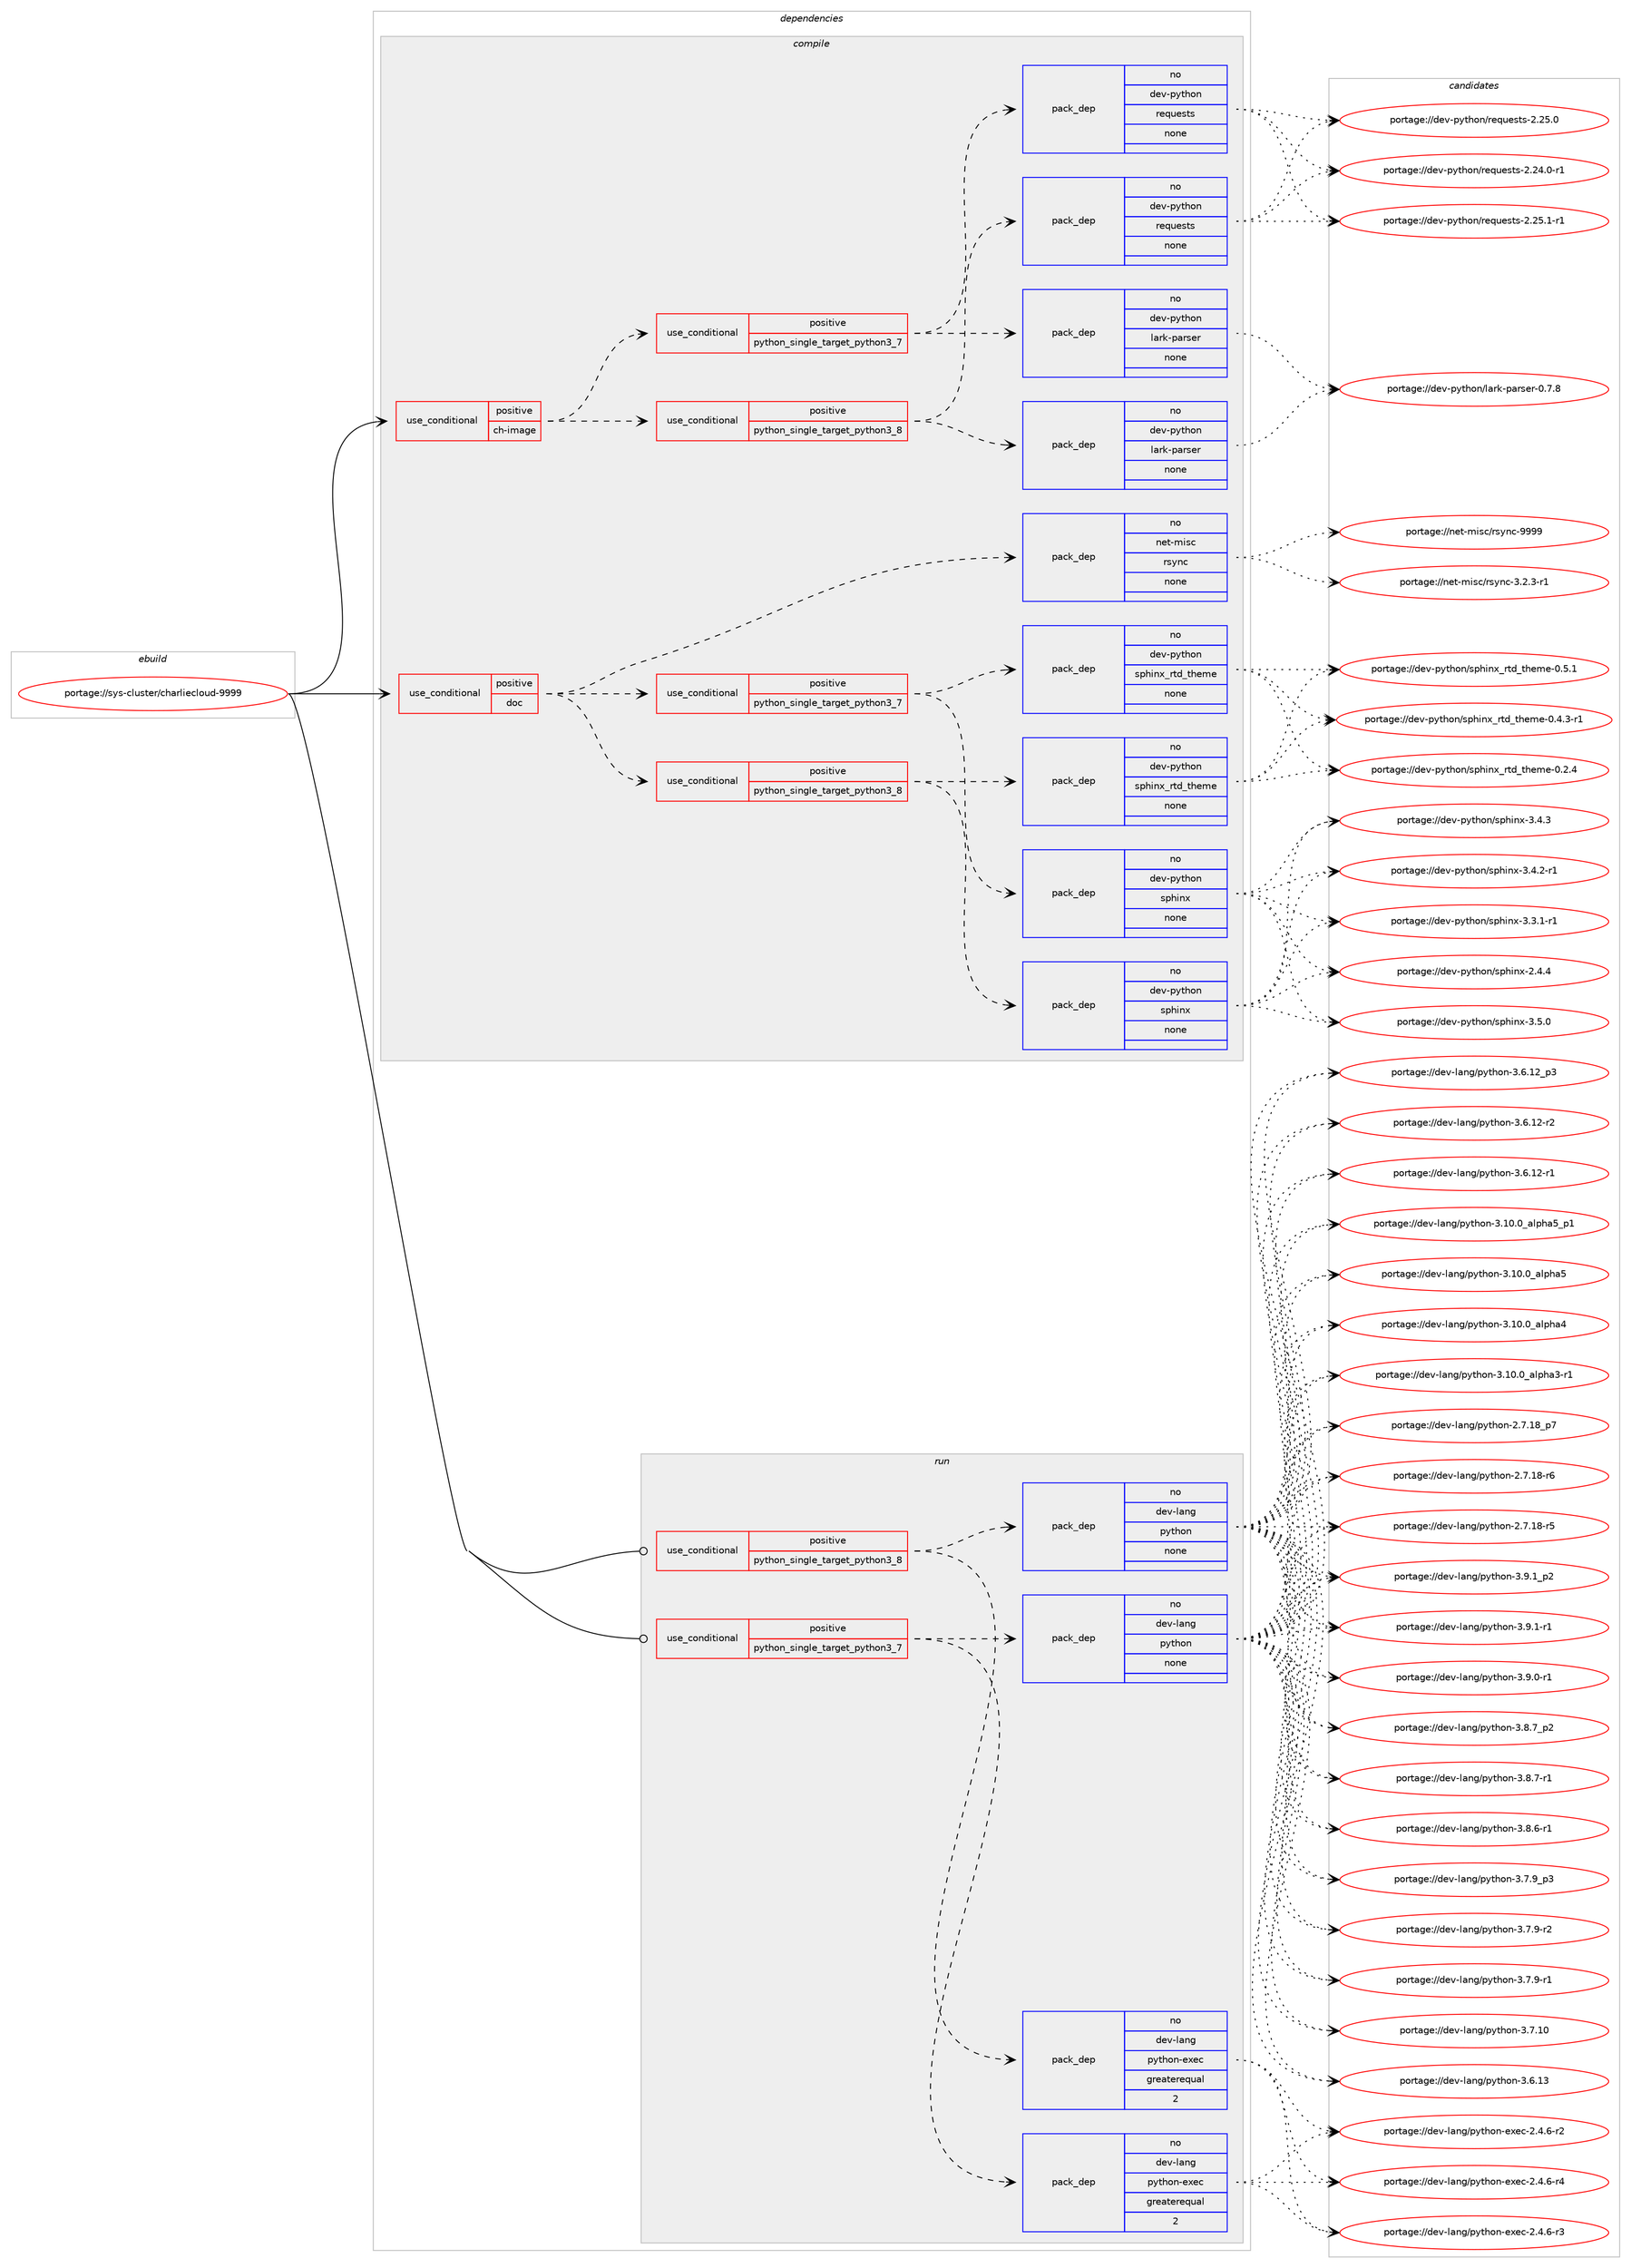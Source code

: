digraph prolog {

# *************
# Graph options
# *************

newrank=true;
concentrate=true;
compound=true;
graph [rankdir=LR,fontname=Helvetica,fontsize=10,ranksep=1.5];#, ranksep=2.5, nodesep=0.2];
edge  [arrowhead=vee];
node  [fontname=Helvetica,fontsize=10];

# **********
# The ebuild
# **********

subgraph cluster_leftcol {
color=gray;
rank=same;
label=<<i>ebuild</i>>;
id [label="portage://sys-cluster/charliecloud-9999", color=red, width=4, href="../sys-cluster/charliecloud-9999.svg"];
}

# ****************
# The dependencies
# ****************

subgraph cluster_midcol {
color=gray;
label=<<i>dependencies</i>>;
subgraph cluster_compile {
fillcolor="#eeeeee";
style=filled;
label=<<i>compile</i>>;
subgraph cond1845 {
dependency6587 [label=<<TABLE BORDER="0" CELLBORDER="1" CELLSPACING="0" CELLPADDING="4"><TR><TD ROWSPAN="3" CELLPADDING="10">use_conditional</TD></TR><TR><TD>positive</TD></TR><TR><TD>ch-image</TD></TR></TABLE>>, shape=none, color=red];
subgraph cond1846 {
dependency6588 [label=<<TABLE BORDER="0" CELLBORDER="1" CELLSPACING="0" CELLPADDING="4"><TR><TD ROWSPAN="3" CELLPADDING="10">use_conditional</TD></TR><TR><TD>positive</TD></TR><TR><TD>python_single_target_python3_7</TD></TR></TABLE>>, shape=none, color=red];
subgraph pack4669 {
dependency6589 [label=<<TABLE BORDER="0" CELLBORDER="1" CELLSPACING="0" CELLPADDING="4" WIDTH="220"><TR><TD ROWSPAN="6" CELLPADDING="30">pack_dep</TD></TR><TR><TD WIDTH="110">no</TD></TR><TR><TD>dev-python</TD></TR><TR><TD>lark-parser</TD></TR><TR><TD>none</TD></TR><TR><TD></TD></TR></TABLE>>, shape=none, color=blue];
}
dependency6588:e -> dependency6589:w [weight=20,style="dashed",arrowhead="vee"];
subgraph pack4670 {
dependency6590 [label=<<TABLE BORDER="0" CELLBORDER="1" CELLSPACING="0" CELLPADDING="4" WIDTH="220"><TR><TD ROWSPAN="6" CELLPADDING="30">pack_dep</TD></TR><TR><TD WIDTH="110">no</TD></TR><TR><TD>dev-python</TD></TR><TR><TD>requests</TD></TR><TR><TD>none</TD></TR><TR><TD></TD></TR></TABLE>>, shape=none, color=blue];
}
dependency6588:e -> dependency6590:w [weight=20,style="dashed",arrowhead="vee"];
}
dependency6587:e -> dependency6588:w [weight=20,style="dashed",arrowhead="vee"];
subgraph cond1847 {
dependency6591 [label=<<TABLE BORDER="0" CELLBORDER="1" CELLSPACING="0" CELLPADDING="4"><TR><TD ROWSPAN="3" CELLPADDING="10">use_conditional</TD></TR><TR><TD>positive</TD></TR><TR><TD>python_single_target_python3_8</TD></TR></TABLE>>, shape=none, color=red];
subgraph pack4671 {
dependency6592 [label=<<TABLE BORDER="0" CELLBORDER="1" CELLSPACING="0" CELLPADDING="4" WIDTH="220"><TR><TD ROWSPAN="6" CELLPADDING="30">pack_dep</TD></TR><TR><TD WIDTH="110">no</TD></TR><TR><TD>dev-python</TD></TR><TR><TD>lark-parser</TD></TR><TR><TD>none</TD></TR><TR><TD></TD></TR></TABLE>>, shape=none, color=blue];
}
dependency6591:e -> dependency6592:w [weight=20,style="dashed",arrowhead="vee"];
subgraph pack4672 {
dependency6593 [label=<<TABLE BORDER="0" CELLBORDER="1" CELLSPACING="0" CELLPADDING="4" WIDTH="220"><TR><TD ROWSPAN="6" CELLPADDING="30">pack_dep</TD></TR><TR><TD WIDTH="110">no</TD></TR><TR><TD>dev-python</TD></TR><TR><TD>requests</TD></TR><TR><TD>none</TD></TR><TR><TD></TD></TR></TABLE>>, shape=none, color=blue];
}
dependency6591:e -> dependency6593:w [weight=20,style="dashed",arrowhead="vee"];
}
dependency6587:e -> dependency6591:w [weight=20,style="dashed",arrowhead="vee"];
}
id:e -> dependency6587:w [weight=20,style="solid",arrowhead="vee"];
subgraph cond1848 {
dependency6594 [label=<<TABLE BORDER="0" CELLBORDER="1" CELLSPACING="0" CELLPADDING="4"><TR><TD ROWSPAN="3" CELLPADDING="10">use_conditional</TD></TR><TR><TD>positive</TD></TR><TR><TD>doc</TD></TR></TABLE>>, shape=none, color=red];
subgraph cond1849 {
dependency6595 [label=<<TABLE BORDER="0" CELLBORDER="1" CELLSPACING="0" CELLPADDING="4"><TR><TD ROWSPAN="3" CELLPADDING="10">use_conditional</TD></TR><TR><TD>positive</TD></TR><TR><TD>python_single_target_python3_7</TD></TR></TABLE>>, shape=none, color=red];
subgraph pack4673 {
dependency6596 [label=<<TABLE BORDER="0" CELLBORDER="1" CELLSPACING="0" CELLPADDING="4" WIDTH="220"><TR><TD ROWSPAN="6" CELLPADDING="30">pack_dep</TD></TR><TR><TD WIDTH="110">no</TD></TR><TR><TD>dev-python</TD></TR><TR><TD>sphinx</TD></TR><TR><TD>none</TD></TR><TR><TD></TD></TR></TABLE>>, shape=none, color=blue];
}
dependency6595:e -> dependency6596:w [weight=20,style="dashed",arrowhead="vee"];
subgraph pack4674 {
dependency6597 [label=<<TABLE BORDER="0" CELLBORDER="1" CELLSPACING="0" CELLPADDING="4" WIDTH="220"><TR><TD ROWSPAN="6" CELLPADDING="30">pack_dep</TD></TR><TR><TD WIDTH="110">no</TD></TR><TR><TD>dev-python</TD></TR><TR><TD>sphinx_rtd_theme</TD></TR><TR><TD>none</TD></TR><TR><TD></TD></TR></TABLE>>, shape=none, color=blue];
}
dependency6595:e -> dependency6597:w [weight=20,style="dashed",arrowhead="vee"];
}
dependency6594:e -> dependency6595:w [weight=20,style="dashed",arrowhead="vee"];
subgraph cond1850 {
dependency6598 [label=<<TABLE BORDER="0" CELLBORDER="1" CELLSPACING="0" CELLPADDING="4"><TR><TD ROWSPAN="3" CELLPADDING="10">use_conditional</TD></TR><TR><TD>positive</TD></TR><TR><TD>python_single_target_python3_8</TD></TR></TABLE>>, shape=none, color=red];
subgraph pack4675 {
dependency6599 [label=<<TABLE BORDER="0" CELLBORDER="1" CELLSPACING="0" CELLPADDING="4" WIDTH="220"><TR><TD ROWSPAN="6" CELLPADDING="30">pack_dep</TD></TR><TR><TD WIDTH="110">no</TD></TR><TR><TD>dev-python</TD></TR><TR><TD>sphinx</TD></TR><TR><TD>none</TD></TR><TR><TD></TD></TR></TABLE>>, shape=none, color=blue];
}
dependency6598:e -> dependency6599:w [weight=20,style="dashed",arrowhead="vee"];
subgraph pack4676 {
dependency6600 [label=<<TABLE BORDER="0" CELLBORDER="1" CELLSPACING="0" CELLPADDING="4" WIDTH="220"><TR><TD ROWSPAN="6" CELLPADDING="30">pack_dep</TD></TR><TR><TD WIDTH="110">no</TD></TR><TR><TD>dev-python</TD></TR><TR><TD>sphinx_rtd_theme</TD></TR><TR><TD>none</TD></TR><TR><TD></TD></TR></TABLE>>, shape=none, color=blue];
}
dependency6598:e -> dependency6600:w [weight=20,style="dashed",arrowhead="vee"];
}
dependency6594:e -> dependency6598:w [weight=20,style="dashed",arrowhead="vee"];
subgraph pack4677 {
dependency6601 [label=<<TABLE BORDER="0" CELLBORDER="1" CELLSPACING="0" CELLPADDING="4" WIDTH="220"><TR><TD ROWSPAN="6" CELLPADDING="30">pack_dep</TD></TR><TR><TD WIDTH="110">no</TD></TR><TR><TD>net-misc</TD></TR><TR><TD>rsync</TD></TR><TR><TD>none</TD></TR><TR><TD></TD></TR></TABLE>>, shape=none, color=blue];
}
dependency6594:e -> dependency6601:w [weight=20,style="dashed",arrowhead="vee"];
}
id:e -> dependency6594:w [weight=20,style="solid",arrowhead="vee"];
}
subgraph cluster_compileandrun {
fillcolor="#eeeeee";
style=filled;
label=<<i>compile and run</i>>;
}
subgraph cluster_run {
fillcolor="#eeeeee";
style=filled;
label=<<i>run</i>>;
subgraph cond1851 {
dependency6602 [label=<<TABLE BORDER="0" CELLBORDER="1" CELLSPACING="0" CELLPADDING="4"><TR><TD ROWSPAN="3" CELLPADDING="10">use_conditional</TD></TR><TR><TD>positive</TD></TR><TR><TD>python_single_target_python3_7</TD></TR></TABLE>>, shape=none, color=red];
subgraph pack4678 {
dependency6603 [label=<<TABLE BORDER="0" CELLBORDER="1" CELLSPACING="0" CELLPADDING="4" WIDTH="220"><TR><TD ROWSPAN="6" CELLPADDING="30">pack_dep</TD></TR><TR><TD WIDTH="110">no</TD></TR><TR><TD>dev-lang</TD></TR><TR><TD>python</TD></TR><TR><TD>none</TD></TR><TR><TD></TD></TR></TABLE>>, shape=none, color=blue];
}
dependency6602:e -> dependency6603:w [weight=20,style="dashed",arrowhead="vee"];
subgraph pack4679 {
dependency6604 [label=<<TABLE BORDER="0" CELLBORDER="1" CELLSPACING="0" CELLPADDING="4" WIDTH="220"><TR><TD ROWSPAN="6" CELLPADDING="30">pack_dep</TD></TR><TR><TD WIDTH="110">no</TD></TR><TR><TD>dev-lang</TD></TR><TR><TD>python-exec</TD></TR><TR><TD>greaterequal</TD></TR><TR><TD>2</TD></TR></TABLE>>, shape=none, color=blue];
}
dependency6602:e -> dependency6604:w [weight=20,style="dashed",arrowhead="vee"];
}
id:e -> dependency6602:w [weight=20,style="solid",arrowhead="odot"];
subgraph cond1852 {
dependency6605 [label=<<TABLE BORDER="0" CELLBORDER="1" CELLSPACING="0" CELLPADDING="4"><TR><TD ROWSPAN="3" CELLPADDING="10">use_conditional</TD></TR><TR><TD>positive</TD></TR><TR><TD>python_single_target_python3_8</TD></TR></TABLE>>, shape=none, color=red];
subgraph pack4680 {
dependency6606 [label=<<TABLE BORDER="0" CELLBORDER="1" CELLSPACING="0" CELLPADDING="4" WIDTH="220"><TR><TD ROWSPAN="6" CELLPADDING="30">pack_dep</TD></TR><TR><TD WIDTH="110">no</TD></TR><TR><TD>dev-lang</TD></TR><TR><TD>python</TD></TR><TR><TD>none</TD></TR><TR><TD></TD></TR></TABLE>>, shape=none, color=blue];
}
dependency6605:e -> dependency6606:w [weight=20,style="dashed",arrowhead="vee"];
subgraph pack4681 {
dependency6607 [label=<<TABLE BORDER="0" CELLBORDER="1" CELLSPACING="0" CELLPADDING="4" WIDTH="220"><TR><TD ROWSPAN="6" CELLPADDING="30">pack_dep</TD></TR><TR><TD WIDTH="110">no</TD></TR><TR><TD>dev-lang</TD></TR><TR><TD>python-exec</TD></TR><TR><TD>greaterequal</TD></TR><TR><TD>2</TD></TR></TABLE>>, shape=none, color=blue];
}
dependency6605:e -> dependency6607:w [weight=20,style="dashed",arrowhead="vee"];
}
id:e -> dependency6605:w [weight=20,style="solid",arrowhead="odot"];
}
}

# **************
# The candidates
# **************

subgraph cluster_choices {
rank=same;
color=gray;
label=<<i>candidates</i>>;

subgraph choice4669 {
color=black;
nodesep=1;
choice1001011184511212111610411111047108971141074511297114115101114454846554656 [label="portage://dev-python/lark-parser-0.7.8", color=red, width=4,href="../dev-python/lark-parser-0.7.8.svg"];
dependency6589:e -> choice1001011184511212111610411111047108971141074511297114115101114454846554656:w [style=dotted,weight="100"];
}
subgraph choice4670 {
color=black;
nodesep=1;
choice1001011184511212111610411111047114101113117101115116115455046505346494511449 [label="portage://dev-python/requests-2.25.1-r1", color=red, width=4,href="../dev-python/requests-2.25.1-r1.svg"];
choice100101118451121211161041111104711410111311710111511611545504650534648 [label="portage://dev-python/requests-2.25.0", color=red, width=4,href="../dev-python/requests-2.25.0.svg"];
choice1001011184511212111610411111047114101113117101115116115455046505246484511449 [label="portage://dev-python/requests-2.24.0-r1", color=red, width=4,href="../dev-python/requests-2.24.0-r1.svg"];
dependency6590:e -> choice1001011184511212111610411111047114101113117101115116115455046505346494511449:w [style=dotted,weight="100"];
dependency6590:e -> choice100101118451121211161041111104711410111311710111511611545504650534648:w [style=dotted,weight="100"];
dependency6590:e -> choice1001011184511212111610411111047114101113117101115116115455046505246484511449:w [style=dotted,weight="100"];
}
subgraph choice4671 {
color=black;
nodesep=1;
choice1001011184511212111610411111047108971141074511297114115101114454846554656 [label="portage://dev-python/lark-parser-0.7.8", color=red, width=4,href="../dev-python/lark-parser-0.7.8.svg"];
dependency6592:e -> choice1001011184511212111610411111047108971141074511297114115101114454846554656:w [style=dotted,weight="100"];
}
subgraph choice4672 {
color=black;
nodesep=1;
choice1001011184511212111610411111047114101113117101115116115455046505346494511449 [label="portage://dev-python/requests-2.25.1-r1", color=red, width=4,href="../dev-python/requests-2.25.1-r1.svg"];
choice100101118451121211161041111104711410111311710111511611545504650534648 [label="portage://dev-python/requests-2.25.0", color=red, width=4,href="../dev-python/requests-2.25.0.svg"];
choice1001011184511212111610411111047114101113117101115116115455046505246484511449 [label="portage://dev-python/requests-2.24.0-r1", color=red, width=4,href="../dev-python/requests-2.24.0-r1.svg"];
dependency6593:e -> choice1001011184511212111610411111047114101113117101115116115455046505346494511449:w [style=dotted,weight="100"];
dependency6593:e -> choice100101118451121211161041111104711410111311710111511611545504650534648:w [style=dotted,weight="100"];
dependency6593:e -> choice1001011184511212111610411111047114101113117101115116115455046505246484511449:w [style=dotted,weight="100"];
}
subgraph choice4673 {
color=black;
nodesep=1;
choice1001011184511212111610411111047115112104105110120455146534648 [label="portage://dev-python/sphinx-3.5.0", color=red, width=4,href="../dev-python/sphinx-3.5.0.svg"];
choice1001011184511212111610411111047115112104105110120455146524651 [label="portage://dev-python/sphinx-3.4.3", color=red, width=4,href="../dev-python/sphinx-3.4.3.svg"];
choice10010111845112121116104111110471151121041051101204551465246504511449 [label="portage://dev-python/sphinx-3.4.2-r1", color=red, width=4,href="../dev-python/sphinx-3.4.2-r1.svg"];
choice10010111845112121116104111110471151121041051101204551465146494511449 [label="portage://dev-python/sphinx-3.3.1-r1", color=red, width=4,href="../dev-python/sphinx-3.3.1-r1.svg"];
choice1001011184511212111610411111047115112104105110120455046524652 [label="portage://dev-python/sphinx-2.4.4", color=red, width=4,href="../dev-python/sphinx-2.4.4.svg"];
dependency6596:e -> choice1001011184511212111610411111047115112104105110120455146534648:w [style=dotted,weight="100"];
dependency6596:e -> choice1001011184511212111610411111047115112104105110120455146524651:w [style=dotted,weight="100"];
dependency6596:e -> choice10010111845112121116104111110471151121041051101204551465246504511449:w [style=dotted,weight="100"];
dependency6596:e -> choice10010111845112121116104111110471151121041051101204551465146494511449:w [style=dotted,weight="100"];
dependency6596:e -> choice1001011184511212111610411111047115112104105110120455046524652:w [style=dotted,weight="100"];
}
subgraph choice4674 {
color=black;
nodesep=1;
choice10010111845112121116104111110471151121041051101209511411610095116104101109101454846534649 [label="portage://dev-python/sphinx_rtd_theme-0.5.1", color=red, width=4,href="../dev-python/sphinx_rtd_theme-0.5.1.svg"];
choice100101118451121211161041111104711511210410511012095114116100951161041011091014548465246514511449 [label="portage://dev-python/sphinx_rtd_theme-0.4.3-r1", color=red, width=4,href="../dev-python/sphinx_rtd_theme-0.4.3-r1.svg"];
choice10010111845112121116104111110471151121041051101209511411610095116104101109101454846504652 [label="portage://dev-python/sphinx_rtd_theme-0.2.4", color=red, width=4,href="../dev-python/sphinx_rtd_theme-0.2.4.svg"];
dependency6597:e -> choice10010111845112121116104111110471151121041051101209511411610095116104101109101454846534649:w [style=dotted,weight="100"];
dependency6597:e -> choice100101118451121211161041111104711511210410511012095114116100951161041011091014548465246514511449:w [style=dotted,weight="100"];
dependency6597:e -> choice10010111845112121116104111110471151121041051101209511411610095116104101109101454846504652:w [style=dotted,weight="100"];
}
subgraph choice4675 {
color=black;
nodesep=1;
choice1001011184511212111610411111047115112104105110120455146534648 [label="portage://dev-python/sphinx-3.5.0", color=red, width=4,href="../dev-python/sphinx-3.5.0.svg"];
choice1001011184511212111610411111047115112104105110120455146524651 [label="portage://dev-python/sphinx-3.4.3", color=red, width=4,href="../dev-python/sphinx-3.4.3.svg"];
choice10010111845112121116104111110471151121041051101204551465246504511449 [label="portage://dev-python/sphinx-3.4.2-r1", color=red, width=4,href="../dev-python/sphinx-3.4.2-r1.svg"];
choice10010111845112121116104111110471151121041051101204551465146494511449 [label="portage://dev-python/sphinx-3.3.1-r1", color=red, width=4,href="../dev-python/sphinx-3.3.1-r1.svg"];
choice1001011184511212111610411111047115112104105110120455046524652 [label="portage://dev-python/sphinx-2.4.4", color=red, width=4,href="../dev-python/sphinx-2.4.4.svg"];
dependency6599:e -> choice1001011184511212111610411111047115112104105110120455146534648:w [style=dotted,weight="100"];
dependency6599:e -> choice1001011184511212111610411111047115112104105110120455146524651:w [style=dotted,weight="100"];
dependency6599:e -> choice10010111845112121116104111110471151121041051101204551465246504511449:w [style=dotted,weight="100"];
dependency6599:e -> choice10010111845112121116104111110471151121041051101204551465146494511449:w [style=dotted,weight="100"];
dependency6599:e -> choice1001011184511212111610411111047115112104105110120455046524652:w [style=dotted,weight="100"];
}
subgraph choice4676 {
color=black;
nodesep=1;
choice10010111845112121116104111110471151121041051101209511411610095116104101109101454846534649 [label="portage://dev-python/sphinx_rtd_theme-0.5.1", color=red, width=4,href="../dev-python/sphinx_rtd_theme-0.5.1.svg"];
choice100101118451121211161041111104711511210410511012095114116100951161041011091014548465246514511449 [label="portage://dev-python/sphinx_rtd_theme-0.4.3-r1", color=red, width=4,href="../dev-python/sphinx_rtd_theme-0.4.3-r1.svg"];
choice10010111845112121116104111110471151121041051101209511411610095116104101109101454846504652 [label="portage://dev-python/sphinx_rtd_theme-0.2.4", color=red, width=4,href="../dev-python/sphinx_rtd_theme-0.2.4.svg"];
dependency6600:e -> choice10010111845112121116104111110471151121041051101209511411610095116104101109101454846534649:w [style=dotted,weight="100"];
dependency6600:e -> choice100101118451121211161041111104711511210410511012095114116100951161041011091014548465246514511449:w [style=dotted,weight="100"];
dependency6600:e -> choice10010111845112121116104111110471151121041051101209511411610095116104101109101454846504652:w [style=dotted,weight="100"];
}
subgraph choice4677 {
color=black;
nodesep=1;
choice110101116451091051159947114115121110994557575757 [label="portage://net-misc/rsync-9999", color=red, width=4,href="../net-misc/rsync-9999.svg"];
choice110101116451091051159947114115121110994551465046514511449 [label="portage://net-misc/rsync-3.2.3-r1", color=red, width=4,href="../net-misc/rsync-3.2.3-r1.svg"];
dependency6601:e -> choice110101116451091051159947114115121110994557575757:w [style=dotted,weight="100"];
dependency6601:e -> choice110101116451091051159947114115121110994551465046514511449:w [style=dotted,weight="100"];
}
subgraph choice4678 {
color=black;
nodesep=1;
choice1001011184510897110103471121211161041111104551465746499511250 [label="portage://dev-lang/python-3.9.1_p2", color=red, width=4,href="../dev-lang/python-3.9.1_p2.svg"];
choice1001011184510897110103471121211161041111104551465746494511449 [label="portage://dev-lang/python-3.9.1-r1", color=red, width=4,href="../dev-lang/python-3.9.1-r1.svg"];
choice1001011184510897110103471121211161041111104551465746484511449 [label="portage://dev-lang/python-3.9.0-r1", color=red, width=4,href="../dev-lang/python-3.9.0-r1.svg"];
choice1001011184510897110103471121211161041111104551465646559511250 [label="portage://dev-lang/python-3.8.7_p2", color=red, width=4,href="../dev-lang/python-3.8.7_p2.svg"];
choice1001011184510897110103471121211161041111104551465646554511449 [label="portage://dev-lang/python-3.8.7-r1", color=red, width=4,href="../dev-lang/python-3.8.7-r1.svg"];
choice1001011184510897110103471121211161041111104551465646544511449 [label="portage://dev-lang/python-3.8.6-r1", color=red, width=4,href="../dev-lang/python-3.8.6-r1.svg"];
choice1001011184510897110103471121211161041111104551465546579511251 [label="portage://dev-lang/python-3.7.9_p3", color=red, width=4,href="../dev-lang/python-3.7.9_p3.svg"];
choice1001011184510897110103471121211161041111104551465546574511450 [label="portage://dev-lang/python-3.7.9-r2", color=red, width=4,href="../dev-lang/python-3.7.9-r2.svg"];
choice1001011184510897110103471121211161041111104551465546574511449 [label="portage://dev-lang/python-3.7.9-r1", color=red, width=4,href="../dev-lang/python-3.7.9-r1.svg"];
choice10010111845108971101034711212111610411111045514655464948 [label="portage://dev-lang/python-3.7.10", color=red, width=4,href="../dev-lang/python-3.7.10.svg"];
choice10010111845108971101034711212111610411111045514654464951 [label="portage://dev-lang/python-3.6.13", color=red, width=4,href="../dev-lang/python-3.6.13.svg"];
choice100101118451089711010347112121116104111110455146544649509511251 [label="portage://dev-lang/python-3.6.12_p3", color=red, width=4,href="../dev-lang/python-3.6.12_p3.svg"];
choice100101118451089711010347112121116104111110455146544649504511450 [label="portage://dev-lang/python-3.6.12-r2", color=red, width=4,href="../dev-lang/python-3.6.12-r2.svg"];
choice100101118451089711010347112121116104111110455146544649504511449 [label="portage://dev-lang/python-3.6.12-r1", color=red, width=4,href="../dev-lang/python-3.6.12-r1.svg"];
choice10010111845108971101034711212111610411111045514649484648959710811210497539511249 [label="portage://dev-lang/python-3.10.0_alpha5_p1", color=red, width=4,href="../dev-lang/python-3.10.0_alpha5_p1.svg"];
choice1001011184510897110103471121211161041111104551464948464895971081121049753 [label="portage://dev-lang/python-3.10.0_alpha5", color=red, width=4,href="../dev-lang/python-3.10.0_alpha5.svg"];
choice1001011184510897110103471121211161041111104551464948464895971081121049752 [label="portage://dev-lang/python-3.10.0_alpha4", color=red, width=4,href="../dev-lang/python-3.10.0_alpha4.svg"];
choice10010111845108971101034711212111610411111045514649484648959710811210497514511449 [label="portage://dev-lang/python-3.10.0_alpha3-r1", color=red, width=4,href="../dev-lang/python-3.10.0_alpha3-r1.svg"];
choice100101118451089711010347112121116104111110455046554649569511255 [label="portage://dev-lang/python-2.7.18_p7", color=red, width=4,href="../dev-lang/python-2.7.18_p7.svg"];
choice100101118451089711010347112121116104111110455046554649564511454 [label="portage://dev-lang/python-2.7.18-r6", color=red, width=4,href="../dev-lang/python-2.7.18-r6.svg"];
choice100101118451089711010347112121116104111110455046554649564511453 [label="portage://dev-lang/python-2.7.18-r5", color=red, width=4,href="../dev-lang/python-2.7.18-r5.svg"];
dependency6603:e -> choice1001011184510897110103471121211161041111104551465746499511250:w [style=dotted,weight="100"];
dependency6603:e -> choice1001011184510897110103471121211161041111104551465746494511449:w [style=dotted,weight="100"];
dependency6603:e -> choice1001011184510897110103471121211161041111104551465746484511449:w [style=dotted,weight="100"];
dependency6603:e -> choice1001011184510897110103471121211161041111104551465646559511250:w [style=dotted,weight="100"];
dependency6603:e -> choice1001011184510897110103471121211161041111104551465646554511449:w [style=dotted,weight="100"];
dependency6603:e -> choice1001011184510897110103471121211161041111104551465646544511449:w [style=dotted,weight="100"];
dependency6603:e -> choice1001011184510897110103471121211161041111104551465546579511251:w [style=dotted,weight="100"];
dependency6603:e -> choice1001011184510897110103471121211161041111104551465546574511450:w [style=dotted,weight="100"];
dependency6603:e -> choice1001011184510897110103471121211161041111104551465546574511449:w [style=dotted,weight="100"];
dependency6603:e -> choice10010111845108971101034711212111610411111045514655464948:w [style=dotted,weight="100"];
dependency6603:e -> choice10010111845108971101034711212111610411111045514654464951:w [style=dotted,weight="100"];
dependency6603:e -> choice100101118451089711010347112121116104111110455146544649509511251:w [style=dotted,weight="100"];
dependency6603:e -> choice100101118451089711010347112121116104111110455146544649504511450:w [style=dotted,weight="100"];
dependency6603:e -> choice100101118451089711010347112121116104111110455146544649504511449:w [style=dotted,weight="100"];
dependency6603:e -> choice10010111845108971101034711212111610411111045514649484648959710811210497539511249:w [style=dotted,weight="100"];
dependency6603:e -> choice1001011184510897110103471121211161041111104551464948464895971081121049753:w [style=dotted,weight="100"];
dependency6603:e -> choice1001011184510897110103471121211161041111104551464948464895971081121049752:w [style=dotted,weight="100"];
dependency6603:e -> choice10010111845108971101034711212111610411111045514649484648959710811210497514511449:w [style=dotted,weight="100"];
dependency6603:e -> choice100101118451089711010347112121116104111110455046554649569511255:w [style=dotted,weight="100"];
dependency6603:e -> choice100101118451089711010347112121116104111110455046554649564511454:w [style=dotted,weight="100"];
dependency6603:e -> choice100101118451089711010347112121116104111110455046554649564511453:w [style=dotted,weight="100"];
}
subgraph choice4679 {
color=black;
nodesep=1;
choice10010111845108971101034711212111610411111045101120101994550465246544511452 [label="portage://dev-lang/python-exec-2.4.6-r4", color=red, width=4,href="../dev-lang/python-exec-2.4.6-r4.svg"];
choice10010111845108971101034711212111610411111045101120101994550465246544511451 [label="portage://dev-lang/python-exec-2.4.6-r3", color=red, width=4,href="../dev-lang/python-exec-2.4.6-r3.svg"];
choice10010111845108971101034711212111610411111045101120101994550465246544511450 [label="portage://dev-lang/python-exec-2.4.6-r2", color=red, width=4,href="../dev-lang/python-exec-2.4.6-r2.svg"];
dependency6604:e -> choice10010111845108971101034711212111610411111045101120101994550465246544511452:w [style=dotted,weight="100"];
dependency6604:e -> choice10010111845108971101034711212111610411111045101120101994550465246544511451:w [style=dotted,weight="100"];
dependency6604:e -> choice10010111845108971101034711212111610411111045101120101994550465246544511450:w [style=dotted,weight="100"];
}
subgraph choice4680 {
color=black;
nodesep=1;
choice1001011184510897110103471121211161041111104551465746499511250 [label="portage://dev-lang/python-3.9.1_p2", color=red, width=4,href="../dev-lang/python-3.9.1_p2.svg"];
choice1001011184510897110103471121211161041111104551465746494511449 [label="portage://dev-lang/python-3.9.1-r1", color=red, width=4,href="../dev-lang/python-3.9.1-r1.svg"];
choice1001011184510897110103471121211161041111104551465746484511449 [label="portage://dev-lang/python-3.9.0-r1", color=red, width=4,href="../dev-lang/python-3.9.0-r1.svg"];
choice1001011184510897110103471121211161041111104551465646559511250 [label="portage://dev-lang/python-3.8.7_p2", color=red, width=4,href="../dev-lang/python-3.8.7_p2.svg"];
choice1001011184510897110103471121211161041111104551465646554511449 [label="portage://dev-lang/python-3.8.7-r1", color=red, width=4,href="../dev-lang/python-3.8.7-r1.svg"];
choice1001011184510897110103471121211161041111104551465646544511449 [label="portage://dev-lang/python-3.8.6-r1", color=red, width=4,href="../dev-lang/python-3.8.6-r1.svg"];
choice1001011184510897110103471121211161041111104551465546579511251 [label="portage://dev-lang/python-3.7.9_p3", color=red, width=4,href="../dev-lang/python-3.7.9_p3.svg"];
choice1001011184510897110103471121211161041111104551465546574511450 [label="portage://dev-lang/python-3.7.9-r2", color=red, width=4,href="../dev-lang/python-3.7.9-r2.svg"];
choice1001011184510897110103471121211161041111104551465546574511449 [label="portage://dev-lang/python-3.7.9-r1", color=red, width=4,href="../dev-lang/python-3.7.9-r1.svg"];
choice10010111845108971101034711212111610411111045514655464948 [label="portage://dev-lang/python-3.7.10", color=red, width=4,href="../dev-lang/python-3.7.10.svg"];
choice10010111845108971101034711212111610411111045514654464951 [label="portage://dev-lang/python-3.6.13", color=red, width=4,href="../dev-lang/python-3.6.13.svg"];
choice100101118451089711010347112121116104111110455146544649509511251 [label="portage://dev-lang/python-3.6.12_p3", color=red, width=4,href="../dev-lang/python-3.6.12_p3.svg"];
choice100101118451089711010347112121116104111110455146544649504511450 [label="portage://dev-lang/python-3.6.12-r2", color=red, width=4,href="../dev-lang/python-3.6.12-r2.svg"];
choice100101118451089711010347112121116104111110455146544649504511449 [label="portage://dev-lang/python-3.6.12-r1", color=red, width=4,href="../dev-lang/python-3.6.12-r1.svg"];
choice10010111845108971101034711212111610411111045514649484648959710811210497539511249 [label="portage://dev-lang/python-3.10.0_alpha5_p1", color=red, width=4,href="../dev-lang/python-3.10.0_alpha5_p1.svg"];
choice1001011184510897110103471121211161041111104551464948464895971081121049753 [label="portage://dev-lang/python-3.10.0_alpha5", color=red, width=4,href="../dev-lang/python-3.10.0_alpha5.svg"];
choice1001011184510897110103471121211161041111104551464948464895971081121049752 [label="portage://dev-lang/python-3.10.0_alpha4", color=red, width=4,href="../dev-lang/python-3.10.0_alpha4.svg"];
choice10010111845108971101034711212111610411111045514649484648959710811210497514511449 [label="portage://dev-lang/python-3.10.0_alpha3-r1", color=red, width=4,href="../dev-lang/python-3.10.0_alpha3-r1.svg"];
choice100101118451089711010347112121116104111110455046554649569511255 [label="portage://dev-lang/python-2.7.18_p7", color=red, width=4,href="../dev-lang/python-2.7.18_p7.svg"];
choice100101118451089711010347112121116104111110455046554649564511454 [label="portage://dev-lang/python-2.7.18-r6", color=red, width=4,href="../dev-lang/python-2.7.18-r6.svg"];
choice100101118451089711010347112121116104111110455046554649564511453 [label="portage://dev-lang/python-2.7.18-r5", color=red, width=4,href="../dev-lang/python-2.7.18-r5.svg"];
dependency6606:e -> choice1001011184510897110103471121211161041111104551465746499511250:w [style=dotted,weight="100"];
dependency6606:e -> choice1001011184510897110103471121211161041111104551465746494511449:w [style=dotted,weight="100"];
dependency6606:e -> choice1001011184510897110103471121211161041111104551465746484511449:w [style=dotted,weight="100"];
dependency6606:e -> choice1001011184510897110103471121211161041111104551465646559511250:w [style=dotted,weight="100"];
dependency6606:e -> choice1001011184510897110103471121211161041111104551465646554511449:w [style=dotted,weight="100"];
dependency6606:e -> choice1001011184510897110103471121211161041111104551465646544511449:w [style=dotted,weight="100"];
dependency6606:e -> choice1001011184510897110103471121211161041111104551465546579511251:w [style=dotted,weight="100"];
dependency6606:e -> choice1001011184510897110103471121211161041111104551465546574511450:w [style=dotted,weight="100"];
dependency6606:e -> choice1001011184510897110103471121211161041111104551465546574511449:w [style=dotted,weight="100"];
dependency6606:e -> choice10010111845108971101034711212111610411111045514655464948:w [style=dotted,weight="100"];
dependency6606:e -> choice10010111845108971101034711212111610411111045514654464951:w [style=dotted,weight="100"];
dependency6606:e -> choice100101118451089711010347112121116104111110455146544649509511251:w [style=dotted,weight="100"];
dependency6606:e -> choice100101118451089711010347112121116104111110455146544649504511450:w [style=dotted,weight="100"];
dependency6606:e -> choice100101118451089711010347112121116104111110455146544649504511449:w [style=dotted,weight="100"];
dependency6606:e -> choice10010111845108971101034711212111610411111045514649484648959710811210497539511249:w [style=dotted,weight="100"];
dependency6606:e -> choice1001011184510897110103471121211161041111104551464948464895971081121049753:w [style=dotted,weight="100"];
dependency6606:e -> choice1001011184510897110103471121211161041111104551464948464895971081121049752:w [style=dotted,weight="100"];
dependency6606:e -> choice10010111845108971101034711212111610411111045514649484648959710811210497514511449:w [style=dotted,weight="100"];
dependency6606:e -> choice100101118451089711010347112121116104111110455046554649569511255:w [style=dotted,weight="100"];
dependency6606:e -> choice100101118451089711010347112121116104111110455046554649564511454:w [style=dotted,weight="100"];
dependency6606:e -> choice100101118451089711010347112121116104111110455046554649564511453:w [style=dotted,weight="100"];
}
subgraph choice4681 {
color=black;
nodesep=1;
choice10010111845108971101034711212111610411111045101120101994550465246544511452 [label="portage://dev-lang/python-exec-2.4.6-r4", color=red, width=4,href="../dev-lang/python-exec-2.4.6-r4.svg"];
choice10010111845108971101034711212111610411111045101120101994550465246544511451 [label="portage://dev-lang/python-exec-2.4.6-r3", color=red, width=4,href="../dev-lang/python-exec-2.4.6-r3.svg"];
choice10010111845108971101034711212111610411111045101120101994550465246544511450 [label="portage://dev-lang/python-exec-2.4.6-r2", color=red, width=4,href="../dev-lang/python-exec-2.4.6-r2.svg"];
dependency6607:e -> choice10010111845108971101034711212111610411111045101120101994550465246544511452:w [style=dotted,weight="100"];
dependency6607:e -> choice10010111845108971101034711212111610411111045101120101994550465246544511451:w [style=dotted,weight="100"];
dependency6607:e -> choice10010111845108971101034711212111610411111045101120101994550465246544511450:w [style=dotted,weight="100"];
}
}

}
